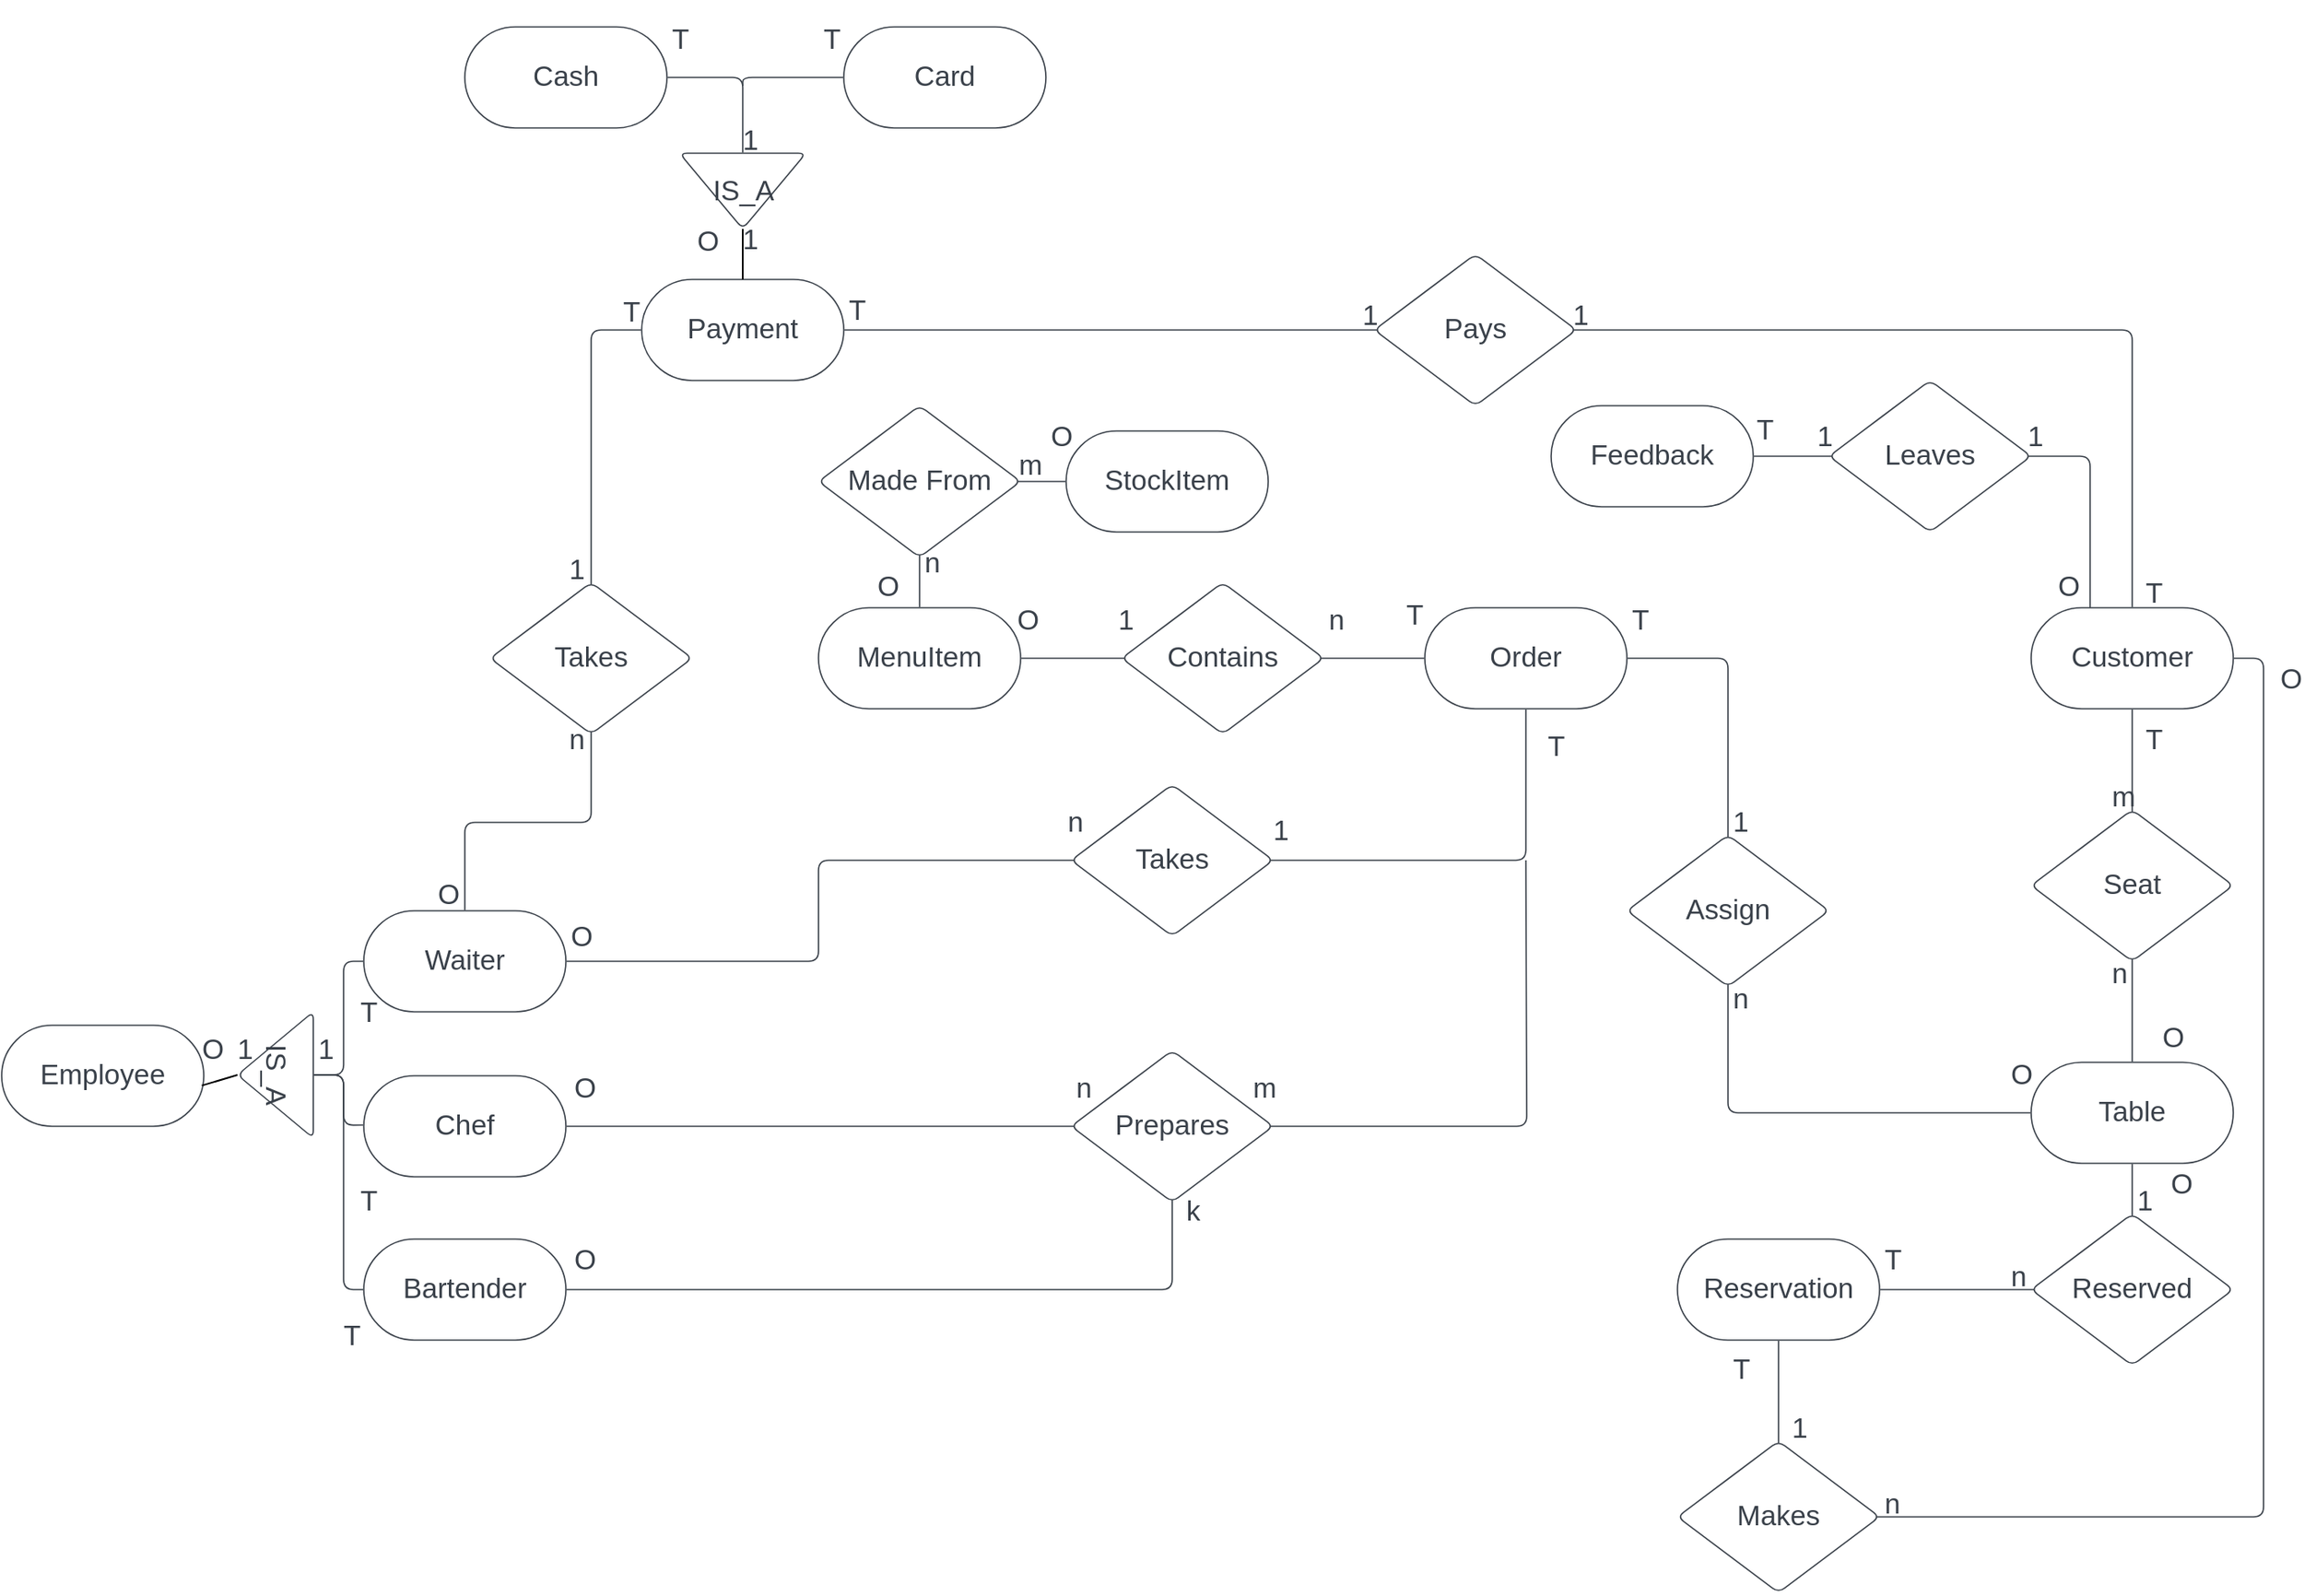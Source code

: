 <mxfile version="21.1.1" type="device">
  <diagram name="Page-1" id="UmS6rFTY6wsE3aGpJzvI">
    <mxGraphModel dx="1679" dy="889" grid="1" gridSize="10" guides="1" tooltips="1" connect="1" arrows="1" fold="1" page="1" pageScale="1" pageWidth="4681" pageHeight="3300" math="0" shadow="0">
      <root>
        <mxCell id="0" />
        <mxCell id="1" parent="0" />
        <mxCell id="S80QuY6IthFkzWMJONJ6-1" value="MenuItem" style="html=1;overflow=block;blockSpacing=1;whiteSpace=wrap;rounded=1;arcSize=50;fontSize=16.7;fontColor=#3a414a;spacing=3.8;strokeColor=#3a414a;strokeOpacity=100;strokeWidth=0.8;lucidId=2_DQPhxuo9Rk;" vertex="1" parent="1">
          <mxGeometry x="495" y="440" width="120" height="60" as="geometry" />
        </mxCell>
        <mxCell id="S80QuY6IthFkzWMJONJ6-2" value="Order" style="html=1;overflow=block;blockSpacing=1;whiteSpace=wrap;rounded=1;arcSize=50;fontSize=16.7;fontColor=#3a414a;spacing=3.8;strokeColor=#3a414a;strokeOpacity=100;strokeWidth=0.8;lucidId=._DQTchEHY8T;" vertex="1" parent="1">
          <mxGeometry x="855" y="440" width="120" height="60" as="geometry" />
        </mxCell>
        <mxCell id="S80QuY6IthFkzWMJONJ6-3" value="Customer" style="html=1;overflow=block;blockSpacing=1;whiteSpace=wrap;rounded=1;arcSize=50;fontSize=16.7;fontColor=#3a414a;spacing=3.8;strokeColor=#3a414a;strokeOpacity=100;strokeWidth=0.8;lucidId=d.DQFNLU6VH_;" vertex="1" parent="1">
          <mxGeometry x="1215" y="440" width="120" height="60" as="geometry" />
        </mxCell>
        <mxCell id="S80QuY6IthFkzWMJONJ6-4" value="Payment" style="html=1;overflow=block;blockSpacing=1;whiteSpace=wrap;rounded=1;arcSize=50;fontSize=16.7;fontColor=#3a414a;spacing=3.8;strokeColor=#3a414a;strokeOpacity=100;strokeWidth=0.8;lucidId=h.DQC96e93he;" vertex="1" parent="1">
          <mxGeometry x="390" y="245" width="120" height="60" as="geometry" />
        </mxCell>
        <mxCell id="S80QuY6IthFkzWMJONJ6-5" value="StockItem" style="html=1;overflow=block;blockSpacing=1;whiteSpace=wrap;rounded=1;arcSize=50;fontSize=16.7;fontColor=#3a414a;spacing=3.8;strokeColor=#3a414a;strokeOpacity=100;strokeWidth=0.8;lucidId=w.DQA-eMq3Mj;" vertex="1" parent="1">
          <mxGeometry x="642" y="335" width="120" height="60" as="geometry" />
        </mxCell>
        <mxCell id="S80QuY6IthFkzWMJONJ6-6" value="Employee" style="html=1;overflow=block;blockSpacing=1;whiteSpace=wrap;rounded=1;arcSize=50;fontSize=16.7;fontColor=#3a414a;spacing=3.8;strokeColor=#3a414a;strokeOpacity=100;strokeWidth=0.8;lucidId=v~DQZz5hIpRH;" vertex="1" parent="1">
          <mxGeometry x="10" y="688" width="120" height="60" as="geometry" />
        </mxCell>
        <mxCell id="S80QuY6IthFkzWMJONJ6-7" value="Table" style="html=1;overflow=block;blockSpacing=1;whiteSpace=wrap;rounded=1;arcSize=50;fontSize=16.7;fontColor=#3a414a;spacing=3.8;strokeColor=#3a414a;strokeOpacity=100;strokeWidth=0.8;lucidId=0bEQs~nstInd;" vertex="1" parent="1">
          <mxGeometry x="1215" y="710" width="120" height="60" as="geometry" />
        </mxCell>
        <mxCell id="S80QuY6IthFkzWMJONJ6-8" value="Seat" style="html=1;overflow=block;blockSpacing=1;whiteSpace=wrap;rhombus;fontSize=16.7;fontColor=#3a414a;spacing=3.8;strokeColor=#3a414a;strokeOpacity=100;rounded=1;absoluteArcSize=1;arcSize=9;strokeWidth=0.8;lucidId=tdEQ4blQY3JG;" vertex="1" parent="1">
          <mxGeometry x="1215" y="560" width="120" height="90" as="geometry" />
        </mxCell>
        <mxCell id="S80QuY6IthFkzWMJONJ6-9" value="" style="html=1;jettySize=18;whiteSpace=wrap;fontSize=13;strokeColor=#3a414a;strokeOpacity=100;strokeWidth=0.8;rounded=1;arcSize=12;edgeStyle=orthogonalEdgeStyle;startArrow=none;endArrow=none;exitX=0.5;exitY=0.988;exitPerimeter=0;entryX=0.5;entryY=-0.006;entryPerimeter=0;lucidId=BdEQRk9umvF-;" edge="1" parent="1" source="S80QuY6IthFkzWMJONJ6-8" target="S80QuY6IthFkzWMJONJ6-7">
          <mxGeometry width="100" height="100" relative="1" as="geometry">
            <Array as="points" />
          </mxGeometry>
        </mxCell>
        <mxCell id="S80QuY6IthFkzWMJONJ6-10" value="" style="html=1;jettySize=18;whiteSpace=wrap;fontSize=13;strokeColor=#3a414a;strokeOpacity=100;strokeWidth=0.8;rounded=1;arcSize=12;edgeStyle=orthogonalEdgeStyle;startArrow=none;endArrow=none;exitX=0.5;exitY=0.012;exitPerimeter=0;entryX=0.5;entryY=1.006;entryPerimeter=0;lucidId=DdEQl_QX19ii;" edge="1" parent="1" source="S80QuY6IthFkzWMJONJ6-8" target="S80QuY6IthFkzWMJONJ6-3">
          <mxGeometry width="100" height="100" relative="1" as="geometry">
            <Array as="points" />
          </mxGeometry>
        </mxCell>
        <mxCell id="S80QuY6IthFkzWMJONJ6-11" value="Assign" style="html=1;overflow=block;blockSpacing=1;whiteSpace=wrap;rhombus;fontSize=16.7;fontColor=#3a414a;spacing=3.8;strokeColor=#3a414a;strokeOpacity=100;rounded=1;absoluteArcSize=1;arcSize=9;strokeWidth=0.8;lucidId=7dEQ_uxUIDBg;" vertex="1" parent="1">
          <mxGeometry x="975" y="575" width="120" height="90" as="geometry" />
        </mxCell>
        <mxCell id="S80QuY6IthFkzWMJONJ6-12" value="" style="html=1;jettySize=18;whiteSpace=wrap;fontSize=13;strokeColor=#3a414a;strokeOpacity=100;strokeWidth=0.8;rounded=1;arcSize=12;edgeStyle=orthogonalEdgeStyle;startArrow=none;endArrow=none;exitX=-0.003;exitY=0.5;exitPerimeter=0;entryX=0.5;entryY=0.988;entryPerimeter=0;lucidId=_dEQQ1A~7qpR;" edge="1" parent="1" source="S80QuY6IthFkzWMJONJ6-7" target="S80QuY6IthFkzWMJONJ6-11">
          <mxGeometry width="100" height="100" relative="1" as="geometry">
            <Array as="points" />
          </mxGeometry>
        </mxCell>
        <mxCell id="S80QuY6IthFkzWMJONJ6-13" value="Contains" style="html=1;overflow=block;blockSpacing=1;whiteSpace=wrap;rhombus;fontSize=16.7;fontColor=#3a414a;spacing=3.8;strokeColor=#3a414a;strokeOpacity=100;rounded=1;absoluteArcSize=1;arcSize=9;strokeWidth=0.8;lucidId=EfEQcmKpIMPb;" vertex="1" parent="1">
          <mxGeometry x="675" y="425" width="120" height="90" as="geometry" />
        </mxCell>
        <mxCell id="S80QuY6IthFkzWMJONJ6-14" value="" style="html=1;jettySize=18;whiteSpace=wrap;fontSize=13;strokeColor=#3a414a;strokeOpacity=100;strokeWidth=0.8;rounded=1;arcSize=12;edgeStyle=orthogonalEdgeStyle;startArrow=none;endArrow=none;exitX=0.016;exitY=0.5;exitPerimeter=0;entryX=1.003;entryY=0.5;entryPerimeter=0;lucidId=NfEQSkgi019_;" edge="1" parent="1" source="S80QuY6IthFkzWMJONJ6-13" target="S80QuY6IthFkzWMJONJ6-1">
          <mxGeometry width="100" height="100" relative="1" as="geometry">
            <Array as="points" />
          </mxGeometry>
        </mxCell>
        <mxCell id="S80QuY6IthFkzWMJONJ6-15" value="" style="html=1;jettySize=18;whiteSpace=wrap;fontSize=13;strokeColor=#3a414a;strokeOpacity=100;strokeWidth=0.8;rounded=1;arcSize=12;edgeStyle=orthogonalEdgeStyle;startArrow=none;endArrow=none;exitX=0.984;exitY=0.5;exitPerimeter=0;entryX=-0.003;entryY=0.5;entryPerimeter=0;lucidId=PfEQSQd2A8I1;" edge="1" parent="1" source="S80QuY6IthFkzWMJONJ6-13" target="S80QuY6IthFkzWMJONJ6-2">
          <mxGeometry width="100" height="100" relative="1" as="geometry">
            <Array as="points" />
          </mxGeometry>
        </mxCell>
        <mxCell id="S80QuY6IthFkzWMJONJ6-16" value="IS_A" style="html=1;overflow=block;blockSpacing=1;whiteSpace=wrap;triangle;direction=south;anchorPointDirection=0;fontSize=16.7;fontColor=#3a414a;spacing=3.8;strokeColor=#3a414a;strokeOpacity=100;rounded=1;absoluteArcSize=1;arcSize=9;rotation=90;strokeWidth=0.8;lucidId=~hEQePkiE7fA;" vertex="1" parent="1">
          <mxGeometry x="135" y="695" width="75" height="45" as="geometry" />
        </mxCell>
        <mxCell id="S80QuY6IthFkzWMJONJ6-17" value="Waiter" style="html=1;overflow=block;blockSpacing=1;whiteSpace=wrap;rounded=1;arcSize=50;fontSize=16.7;fontColor=#3a414a;spacing=3.8;strokeColor=#3a414a;strokeOpacity=100;strokeWidth=0.8;lucidId=BiEQbchatAL5;" vertex="1" parent="1">
          <mxGeometry x="225" y="620" width="120" height="60" as="geometry" />
        </mxCell>
        <mxCell id="S80QuY6IthFkzWMJONJ6-18" value="Chef" style="html=1;overflow=block;blockSpacing=1;whiteSpace=wrap;rounded=1;arcSize=50;fontSize=16.7;fontColor=#3a414a;spacing=3.8;strokeColor=#3a414a;strokeOpacity=100;strokeWidth=0.8;lucidId=UiEQfYF8tl4D;" vertex="1" parent="1">
          <mxGeometry x="225" y="718" width="120" height="60" as="geometry" />
        </mxCell>
        <mxCell id="S80QuY6IthFkzWMJONJ6-19" value="" style="html=1;jettySize=18;whiteSpace=wrap;fontSize=13;strokeColor=#3a414a;strokeOpacity=100;strokeWidth=0.8;rounded=1;arcSize=12;edgeStyle=orthogonalEdgeStyle;startArrow=none;endArrow=none;exitX=0.5;exitY=-0.008;exitPerimeter=0;entryX=-0.003;entryY=0.5;entryPerimeter=0;lucidId=0iEQiev8DkRv;" edge="1" parent="1" source="S80QuY6IthFkzWMJONJ6-16" target="S80QuY6IthFkzWMJONJ6-17">
          <mxGeometry width="100" height="100" relative="1" as="geometry">
            <Array as="points">
              <mxPoint x="213" y="718" />
              <mxPoint x="213" y="650" />
            </Array>
          </mxGeometry>
        </mxCell>
        <mxCell id="S80QuY6IthFkzWMJONJ6-20" value="" style="html=1;jettySize=18;whiteSpace=wrap;fontSize=13;strokeColor=#3a414a;strokeOpacity=100;strokeWidth=0.8;rounded=1;arcSize=12;edgeStyle=orthogonalEdgeStyle;startArrow=none;endArrow=none;exitX=0.5;exitY=-0.008;exitPerimeter=0;entryX=-0.003;entryY=0.488;entryPerimeter=0;lucidId=4iEQh3PGphHI;" edge="1" parent="1" source="S80QuY6IthFkzWMJONJ6-16" target="S80QuY6IthFkzWMJONJ6-18">
          <mxGeometry width="100" height="100" relative="1" as="geometry">
            <Array as="points" />
          </mxGeometry>
        </mxCell>
        <mxCell id="S80QuY6IthFkzWMJONJ6-21" value="Takes" style="html=1;overflow=block;blockSpacing=1;whiteSpace=wrap;rhombus;fontSize=16.7;fontColor=#3a414a;spacing=3.8;strokeColor=#3a414a;strokeOpacity=100;rounded=1;absoluteArcSize=1;arcSize=9;strokeWidth=0.8;lucidId=djEQe-ayFI_I;" vertex="1" parent="1">
          <mxGeometry x="645" y="545" width="120" height="90" as="geometry" />
        </mxCell>
        <mxCell id="S80QuY6IthFkzWMJONJ6-22" value="" style="html=1;jettySize=18;whiteSpace=wrap;fontSize=13;strokeColor=#3a414a;strokeOpacity=100;strokeWidth=0.8;rounded=1;arcSize=12;edgeStyle=orthogonalEdgeStyle;startArrow=none;endArrow=none;exitX=0.984;exitY=0.5;exitPerimeter=0;entryX=0.5;entryY=1.006;entryPerimeter=0;lucidId=mjEQLjNJ.m2A;" edge="1" parent="1" source="S80QuY6IthFkzWMJONJ6-21" target="S80QuY6IthFkzWMJONJ6-2">
          <mxGeometry width="100" height="100" relative="1" as="geometry">
            <Array as="points" />
          </mxGeometry>
        </mxCell>
        <mxCell id="S80QuY6IthFkzWMJONJ6-23" value="" style="html=1;jettySize=18;whiteSpace=wrap;fontSize=13;strokeColor=#3a414a;strokeOpacity=100;strokeWidth=0.8;rounded=1;arcSize=12;edgeStyle=orthogonalEdgeStyle;startArrow=none;endArrow=none;exitX=1.003;exitY=0.5;exitPerimeter=0;entryX=0.016;entryY=0.5;entryPerimeter=0;lucidId=qjEQ~NXmA59S;" edge="1" parent="1" source="S80QuY6IthFkzWMJONJ6-17" target="S80QuY6IthFkzWMJONJ6-21">
          <mxGeometry width="100" height="100" relative="1" as="geometry">
            <Array as="points" />
          </mxGeometry>
        </mxCell>
        <mxCell id="S80QuY6IthFkzWMJONJ6-24" value="Prepares" style="html=1;overflow=block;blockSpacing=1;whiteSpace=wrap;rhombus;fontSize=16.7;fontColor=#3a414a;spacing=3.8;strokeColor=#3a414a;strokeOpacity=100;rounded=1;absoluteArcSize=1;arcSize=9;strokeWidth=0.8;lucidId=xjEQtoVPpX7N;" vertex="1" parent="1">
          <mxGeometry x="645" y="703" width="120" height="90" as="geometry" />
        </mxCell>
        <mxCell id="S80QuY6IthFkzWMJONJ6-25" value="" style="html=1;jettySize=18;whiteSpace=wrap;fontSize=13;strokeColor=#3a414a;strokeOpacity=100;strokeWidth=0.8;rounded=1;arcSize=12;edgeStyle=orthogonalEdgeStyle;startArrow=none;endArrow=none;exitX=1.003;exitY=0.5;exitPerimeter=0;entryX=0.016;entryY=0.5;entryPerimeter=0;lucidId=CjEQ1WQ_Jceo;" edge="1" parent="1" source="S80QuY6IthFkzWMJONJ6-18" target="S80QuY6IthFkzWMJONJ6-24">
          <mxGeometry width="100" height="100" relative="1" as="geometry">
            <Array as="points" />
          </mxGeometry>
        </mxCell>
        <mxCell id="S80QuY6IthFkzWMJONJ6-26" value="" style="html=1;jettySize=18;whiteSpace=wrap;fontSize=13;strokeColor=#3a414a;strokeOpacity=100;strokeWidth=0.8;rounded=1;arcSize=12;edgeStyle=orthogonalEdgeStyle;startArrow=none;endArrow=none;exitX=0.984;exitY=0.5;exitPerimeter=0;lucidId=EjEQ8xeUZs5j;" edge="1" parent="1" source="S80QuY6IthFkzWMJONJ6-24">
          <mxGeometry width="100" height="100" relative="1" as="geometry">
            <Array as="points" />
            <mxPoint x="915" y="590" as="targetPoint" />
          </mxGeometry>
        </mxCell>
        <mxCell id="S80QuY6IthFkzWMJONJ6-27" value="Takes" style="html=1;overflow=block;blockSpacing=1;whiteSpace=wrap;rhombus;fontSize=16.7;fontColor=#3a414a;spacing=3.8;strokeColor=#3a414a;strokeOpacity=100;rounded=1;absoluteArcSize=1;arcSize=9;strokeWidth=0.8;lucidId=YmEQTsb6WZVF;" vertex="1" parent="1">
          <mxGeometry x="300" y="425" width="120" height="90" as="geometry" />
        </mxCell>
        <mxCell id="S80QuY6IthFkzWMJONJ6-28" value="" style="html=1;jettySize=18;whiteSpace=wrap;fontSize=13;strokeColor=#3a414a;strokeOpacity=100;strokeWidth=0.8;rounded=1;arcSize=12;edgeStyle=orthogonalEdgeStyle;startArrow=none;endArrow=none;exitX=0.5;exitY=-0.006;exitPerimeter=0;entryX=0.5;entryY=0.988;entryPerimeter=0;lucidId=9mEQhfkP1P~V;" edge="1" parent="1" source="S80QuY6IthFkzWMJONJ6-17" target="S80QuY6IthFkzWMJONJ6-27">
          <mxGeometry width="100" height="100" relative="1" as="geometry">
            <Array as="points" />
          </mxGeometry>
        </mxCell>
        <mxCell id="S80QuY6IthFkzWMJONJ6-29" value="" style="html=1;jettySize=18;whiteSpace=wrap;fontSize=13;strokeColor=#3a414a;strokeOpacity=100;strokeWidth=0.8;rounded=1;arcSize=12;edgeStyle=orthogonalEdgeStyle;startArrow=none;endArrow=none;exitX=0.5;exitY=0.012;exitPerimeter=0;entryX=-0.003;entryY=0.5;entryPerimeter=0;lucidId=.mEQuOVJLHmQ;" edge="1" parent="1" source="S80QuY6IthFkzWMJONJ6-27" target="S80QuY6IthFkzWMJONJ6-4">
          <mxGeometry width="100" height="100" relative="1" as="geometry">
            <Array as="points" />
          </mxGeometry>
        </mxCell>
        <mxCell id="S80QuY6IthFkzWMJONJ6-30" value="IS_A" style="html=1;overflow=block;blockSpacing=1;whiteSpace=wrap;triangle;direction=south;anchorPointDirection=0;fontSize=16.7;fontColor=#3a414a;spacing=3.8;strokeColor=#3a414a;strokeOpacity=100;rounded=1;absoluteArcSize=1;arcSize=9;strokeWidth=0.8;lucidId=rnEQ-4350Gy2;" vertex="1" parent="1">
          <mxGeometry x="412.5" y="170" width="75" height="45" as="geometry" />
        </mxCell>
        <mxCell id="S80QuY6IthFkzWMJONJ6-31" value="Cash" style="html=1;overflow=block;blockSpacing=1;whiteSpace=wrap;rounded=1;arcSize=50;fontSize=16.7;fontColor=#3a414a;spacing=3.8;strokeColor=#3a414a;strokeOpacity=100;strokeWidth=0.8;lucidId=DnEQ3WOIf4ch;" vertex="1" parent="1">
          <mxGeometry x="285" y="95" width="120" height="60" as="geometry" />
        </mxCell>
        <mxCell id="S80QuY6IthFkzWMJONJ6-32" value="Card" style="html=1;overflow=block;blockSpacing=1;whiteSpace=wrap;rounded=1;arcSize=50;fontSize=16.7;fontColor=#3a414a;spacing=3.8;strokeColor=#3a414a;strokeOpacity=100;strokeWidth=0.8;lucidId=InEQZ8LuFHVg;" vertex="1" parent="1">
          <mxGeometry x="510" y="95" width="120" height="60" as="geometry" />
        </mxCell>
        <mxCell id="S80QuY6IthFkzWMJONJ6-33" value="" style="html=1;jettySize=18;whiteSpace=wrap;fontSize=13;strokeColor=#3a414a;strokeOpacity=100;strokeWidth=0.8;rounded=1;arcSize=12;edgeStyle=orthogonalEdgeStyle;startArrow=none;endArrow=none;exitX=0.5;exitY=-0.008;exitPerimeter=0;entryX=1.003;entryY=0.5;entryPerimeter=0;lucidId=YnEQ~sSrrapf;" edge="1" parent="1" source="S80QuY6IthFkzWMJONJ6-30" target="S80QuY6IthFkzWMJONJ6-31">
          <mxGeometry width="100" height="100" relative="1" as="geometry">
            <Array as="points" />
          </mxGeometry>
        </mxCell>
        <mxCell id="S80QuY6IthFkzWMJONJ6-34" value="" style="html=1;jettySize=18;whiteSpace=wrap;fontSize=13;strokeColor=#3a414a;strokeOpacity=100;strokeWidth=0.8;rounded=1;arcSize=12;edgeStyle=orthogonalEdgeStyle;startArrow=none;endArrow=none;exitX=-0.003;exitY=0.5;exitPerimeter=0;lucidId=2nEQY8VtjMxU;" edge="1" parent="1" source="S80QuY6IthFkzWMJONJ6-32">
          <mxGeometry width="100" height="100" relative="1" as="geometry">
            <Array as="points">
              <mxPoint x="450" y="125" />
            </Array>
            <mxPoint x="450" y="130" as="targetPoint" />
          </mxGeometry>
        </mxCell>
        <mxCell id="S80QuY6IthFkzWMJONJ6-35" value="Pays" style="html=1;overflow=block;blockSpacing=1;whiteSpace=wrap;rhombus;fontSize=16.7;fontColor=#3a414a;spacing=3.8;strokeColor=#3a414a;strokeOpacity=100;rounded=1;absoluteArcSize=1;arcSize=9;strokeWidth=0.8;lucidId=-nEQ.9lkf2ao;" vertex="1" parent="1">
          <mxGeometry x="825" y="230" width="120" height="90" as="geometry" />
        </mxCell>
        <mxCell id="S80QuY6IthFkzWMJONJ6-36" value="" style="html=1;jettySize=18;whiteSpace=wrap;fontSize=13;strokeColor=#3a414a;strokeOpacity=100;strokeWidth=0.8;rounded=1;arcSize=12;edgeStyle=orthogonalEdgeStyle;startArrow=none;endArrow=none;exitX=1.003;exitY=0.5;exitPerimeter=0;entryX=0.016;entryY=0.5;entryPerimeter=0;lucidId=boEQ89w8xpk7;" edge="1" parent="1" source="S80QuY6IthFkzWMJONJ6-4" target="S80QuY6IthFkzWMJONJ6-35">
          <mxGeometry width="100" height="100" relative="1" as="geometry">
            <Array as="points" />
          </mxGeometry>
        </mxCell>
        <mxCell id="S80QuY6IthFkzWMJONJ6-37" value="" style="html=1;jettySize=18;whiteSpace=wrap;fontSize=13;strokeColor=#3a414a;strokeOpacity=100;strokeWidth=0.8;rounded=1;arcSize=12;edgeStyle=orthogonalEdgeStyle;startArrow=none;endArrow=none;exitX=0.984;exitY=0.5;exitPerimeter=0;entryX=0.5;entryY=-0.006;entryPerimeter=0;lucidId=doEQUVg7oRCX;" edge="1" parent="1" source="S80QuY6IthFkzWMJONJ6-35" target="S80QuY6IthFkzWMJONJ6-3">
          <mxGeometry width="100" height="100" relative="1" as="geometry">
            <Array as="points" />
          </mxGeometry>
        </mxCell>
        <mxCell id="S80QuY6IthFkzWMJONJ6-38" value="Made From" style="html=1;overflow=block;blockSpacing=1;whiteSpace=wrap;rhombus;fontSize=16.7;fontColor=#3a414a;spacing=3.8;strokeColor=#3a414a;strokeOpacity=100;rounded=1;absoluteArcSize=1;arcSize=9;strokeWidth=0.8;lucidId=cpEQ1az.Xr4e;" vertex="1" parent="1">
          <mxGeometry x="495" y="320" width="120" height="90" as="geometry" />
        </mxCell>
        <mxCell id="S80QuY6IthFkzWMJONJ6-39" value="" style="html=1;jettySize=18;whiteSpace=wrap;fontSize=13;strokeColor=#3a414a;strokeOpacity=100;strokeWidth=0.8;rounded=1;arcSize=12;edgeStyle=orthogonalEdgeStyle;startArrow=none;endArrow=none;exitX=0.5;exitY=-0.006;exitPerimeter=0;entryX=0.5;entryY=0.988;entryPerimeter=0;lucidId=opEQtXt2rCzO;" edge="1" parent="1" source="S80QuY6IthFkzWMJONJ6-1" target="S80QuY6IthFkzWMJONJ6-38">
          <mxGeometry width="100" height="100" relative="1" as="geometry">
            <Array as="points" />
          </mxGeometry>
        </mxCell>
        <mxCell id="S80QuY6IthFkzWMJONJ6-40" value="Bartender" style="html=1;overflow=block;blockSpacing=1;whiteSpace=wrap;rounded=1;arcSize=50;fontSize=16.7;fontColor=#3a414a;spacing=3.8;strokeColor=#3a414a;strokeOpacity=100;strokeWidth=0.8;lucidId=SqEQ4tKMFJMG;" vertex="1" parent="1">
          <mxGeometry x="225" y="815" width="120" height="60" as="geometry" />
        </mxCell>
        <mxCell id="S80QuY6IthFkzWMJONJ6-41" value="" style="html=1;jettySize=18;whiteSpace=wrap;fontSize=13;strokeColor=#3a414a;strokeOpacity=100;strokeWidth=0.8;rounded=1;arcSize=12;edgeStyle=orthogonalEdgeStyle;startArrow=none;endArrow=none;exitX=-0.003;exitY=0.5;exitPerimeter=0;entryX=0.5;entryY=-0.008;entryPerimeter=0;lucidId=arEQ--NOtVzf;" edge="1" parent="1" source="S80QuY6IthFkzWMJONJ6-40" target="S80QuY6IthFkzWMJONJ6-16">
          <mxGeometry width="100" height="100" relative="1" as="geometry">
            <Array as="points">
              <mxPoint x="213" y="845" />
              <mxPoint x="213" y="718" />
            </Array>
          </mxGeometry>
        </mxCell>
        <mxCell id="S80QuY6IthFkzWMJONJ6-42" value="" style="html=1;jettySize=18;whiteSpace=wrap;fontSize=13;strokeColor=#3a414a;strokeOpacity=100;strokeWidth=0.8;rounded=1;arcSize=12;edgeStyle=orthogonalEdgeStyle;startArrow=none;endArrow=none;exitX=1.003;exitY=0.5;exitPerimeter=0;entryX=0.5;entryY=0.988;entryPerimeter=0;lucidId=lrEQm4e8vdDJ;" edge="1" parent="1" source="S80QuY6IthFkzWMJONJ6-40" target="S80QuY6IthFkzWMJONJ6-24">
          <mxGeometry width="100" height="100" relative="1" as="geometry">
            <Array as="points" />
          </mxGeometry>
        </mxCell>
        <mxCell id="S80QuY6IthFkzWMJONJ6-43" value="" style="html=1;jettySize=18;whiteSpace=wrap;fontSize=13;strokeColor=#3a414a;strokeOpacity=100;strokeWidth=0.8;rounded=1;arcSize=12;edgeStyle=orthogonalEdgeStyle;startArrow=none;endArrow=none;exitX=0.984;exitY=0.5;exitPerimeter=0;entryX=-0.003;entryY=0.5;entryPerimeter=0;lucidId=jvEQdEp-C.QH;" edge="1" parent="1" source="S80QuY6IthFkzWMJONJ6-38" target="S80QuY6IthFkzWMJONJ6-5">
          <mxGeometry width="100" height="100" relative="1" as="geometry">
            <Array as="points" />
          </mxGeometry>
        </mxCell>
        <mxCell id="S80QuY6IthFkzWMJONJ6-44" value="Leaves" style="html=1;overflow=block;blockSpacing=1;whiteSpace=wrap;rhombus;fontSize=16.7;fontColor=#3a414a;spacing=3.8;strokeColor=#3a414a;strokeOpacity=100;rounded=1;absoluteArcSize=1;arcSize=9;strokeWidth=0.8;lucidId=RwEQ_eEorlI8;" vertex="1" parent="1">
          <mxGeometry x="1095" y="305" width="120" height="90" as="geometry" />
        </mxCell>
        <mxCell id="S80QuY6IthFkzWMJONJ6-45" value="Feedback" style="html=1;overflow=block;blockSpacing=1;whiteSpace=wrap;rounded=1;arcSize=50;fontSize=16.7;fontColor=#3a414a;spacing=3.8;strokeColor=#3a414a;strokeOpacity=100;strokeWidth=0.8;lucidId=4wEQ_NHxCIF2;" vertex="1" parent="1">
          <mxGeometry x="930" y="320" width="120" height="60" as="geometry" />
        </mxCell>
        <mxCell id="S80QuY6IthFkzWMJONJ6-46" value="" style="html=1;jettySize=18;whiteSpace=wrap;fontSize=13;strokeColor=#3a414a;strokeOpacity=100;strokeWidth=0.8;rounded=1;arcSize=12;edgeStyle=orthogonalEdgeStyle;startArrow=none;endArrow=none;exitX=0.984;exitY=0.5;exitPerimeter=0;lucidId=WxEQFrm~lbFe;" edge="1" parent="1" source="S80QuY6IthFkzWMJONJ6-44">
          <mxGeometry width="100" height="100" relative="1" as="geometry">
            <Array as="points">
              <mxPoint x="1250" y="350" />
              <mxPoint x="1250" y="440" />
            </Array>
            <mxPoint x="1250" y="440" as="targetPoint" />
          </mxGeometry>
        </mxCell>
        <mxCell id="S80QuY6IthFkzWMJONJ6-47" value="" style="html=1;jettySize=18;whiteSpace=wrap;fontSize=13;strokeColor=#3a414a;strokeOpacity=100;strokeWidth=0.8;rounded=1;arcSize=12;edgeStyle=orthogonalEdgeStyle;startArrow=none;endArrow=none;exitX=0.016;exitY=0.5;exitPerimeter=0;entryX=1.003;entryY=0.5;entryPerimeter=0;lucidId=3xEQVDQOPCme;" edge="1" parent="1" source="S80QuY6IthFkzWMJONJ6-44" target="S80QuY6IthFkzWMJONJ6-45">
          <mxGeometry width="100" height="100" relative="1" as="geometry">
            <Array as="points" />
          </mxGeometry>
        </mxCell>
        <mxCell id="S80QuY6IthFkzWMJONJ6-48" value="1" style="html=1;overflow=block;blockSpacing=1;whiteSpace=wrap;fontSize=16.7;fontColor=#3a414a;spacing=3.8;strokeOpacity=0;fillOpacity=0;rounded=1;absoluteArcSize=1;arcSize=9;fillColor=#ffffff;strokeWidth=0.8;lucidId=syEQALBLiEX-;" vertex="1" parent="1">
          <mxGeometry x="1035" y="545" width="15" height="45" as="geometry" />
        </mxCell>
        <mxCell id="S80QuY6IthFkzWMJONJ6-49" value="n" style="html=1;overflow=block;blockSpacing=1;whiteSpace=wrap;fontSize=16.7;fontColor=#3a414a;spacing=3.8;strokeOpacity=0;fillOpacity=0;rounded=1;absoluteArcSize=1;arcSize=9;fillColor=#ffffff;strokeWidth=0.8;lucidId=GyEQcYIGnGoh;" vertex="1" parent="1">
          <mxGeometry x="1035" y="650" width="15" height="45" as="geometry" />
        </mxCell>
        <mxCell id="S80QuY6IthFkzWMJONJ6-50" value="" style="html=1;jettySize=18;whiteSpace=wrap;fontSize=13;strokeColor=#3a414a;strokeOpacity=100;strokeWidth=0.8;rounded=1;arcSize=12;edgeStyle=orthogonalEdgeStyle;startArrow=none;endArrow=none;exitX=0.5;exitY=0.012;exitPerimeter=0;entryX=1.003;entryY=0.5;entryPerimeter=0;lucidId=4AEQU-j~Hgzy;" edge="1" parent="1" source="S80QuY6IthFkzWMJONJ6-11" target="S80QuY6IthFkzWMJONJ6-2">
          <mxGeometry width="100" height="100" relative="1" as="geometry">
            <Array as="points" />
          </mxGeometry>
        </mxCell>
        <mxCell id="S80QuY6IthFkzWMJONJ6-51" value="Reservation" style="html=1;overflow=block;blockSpacing=1;whiteSpace=wrap;rounded=1;arcSize=50;fontSize=16.7;fontColor=#3a414a;spacing=3.8;strokeColor=#3a414a;strokeOpacity=100;strokeWidth=0.8;lucidId=OBEQtPbvacES;" vertex="1" parent="1">
          <mxGeometry x="1005" y="815" width="120" height="60" as="geometry" />
        </mxCell>
        <mxCell id="S80QuY6IthFkzWMJONJ6-52" value="Reserved" style="html=1;overflow=block;blockSpacing=1;whiteSpace=wrap;rhombus;fontSize=16.7;fontColor=#3a414a;spacing=3.8;strokeColor=#3a414a;strokeOpacity=100;rounded=1;absoluteArcSize=1;arcSize=9;strokeWidth=0.8;lucidId=VBEQIGtRJGZ5;" vertex="1" parent="1">
          <mxGeometry x="1215" y="800" width="120" height="90" as="geometry" />
        </mxCell>
        <mxCell id="S80QuY6IthFkzWMJONJ6-53" value="" style="html=1;jettySize=18;whiteSpace=wrap;fontSize=13;strokeColor=#3a414a;strokeOpacity=100;strokeWidth=0.8;rounded=1;arcSize=12;edgeStyle=orthogonalEdgeStyle;startArrow=none;endArrow=none;exitX=0.5;exitY=1.006;exitPerimeter=0;entryX=0.5;entryY=0.012;entryPerimeter=0;lucidId=ZBEQZ1E1kbt1;" edge="1" parent="1" source="S80QuY6IthFkzWMJONJ6-7" target="S80QuY6IthFkzWMJONJ6-52">
          <mxGeometry width="100" height="100" relative="1" as="geometry">
            <Array as="points" />
          </mxGeometry>
        </mxCell>
        <mxCell id="S80QuY6IthFkzWMJONJ6-54" value="" style="html=1;jettySize=18;whiteSpace=wrap;fontSize=13;strokeColor=#3a414a;strokeOpacity=100;strokeWidth=0.8;rounded=1;arcSize=12;edgeStyle=orthogonalEdgeStyle;startArrow=none;endArrow=none;exitX=1.003;exitY=0.5;exitPerimeter=0;entryX=0.016;entryY=0.5;entryPerimeter=0;lucidId=qCEQkpORyX1c;" edge="1" parent="1" source="S80QuY6IthFkzWMJONJ6-51" target="S80QuY6IthFkzWMJONJ6-52">
          <mxGeometry width="100" height="100" relative="1" as="geometry">
            <Array as="points" />
          </mxGeometry>
        </mxCell>
        <mxCell id="S80QuY6IthFkzWMJONJ6-55" value="Makes" style="html=1;overflow=block;blockSpacing=1;whiteSpace=wrap;rhombus;fontSize=16.7;fontColor=#3a414a;spacing=3.8;strokeColor=#3a414a;strokeOpacity=100;rounded=1;absoluteArcSize=1;arcSize=9;strokeWidth=0.8;lucidId=wCEQsAgM2y~H;" vertex="1" parent="1">
          <mxGeometry x="1005" y="935" width="120" height="90" as="geometry" />
        </mxCell>
        <mxCell id="S80QuY6IthFkzWMJONJ6-56" value="" style="html=1;jettySize=18;whiteSpace=wrap;fontSize=13;strokeColor=#3a414a;strokeOpacity=100;strokeWidth=0.8;rounded=1;arcSize=12;edgeStyle=orthogonalEdgeStyle;startArrow=none;endArrow=none;exitX=1.003;exitY=0.5;exitPerimeter=0;entryX=0.984;entryY=0.5;entryPerimeter=0;lucidId=BCEQsd41lrSG;" edge="1" parent="1" source="S80QuY6IthFkzWMJONJ6-3" target="S80QuY6IthFkzWMJONJ6-55">
          <mxGeometry width="100" height="100" relative="1" as="geometry">
            <Array as="points">
              <mxPoint x="1353" y="470" />
              <mxPoint x="1353" y="980" />
            </Array>
          </mxGeometry>
        </mxCell>
        <mxCell id="S80QuY6IthFkzWMJONJ6-57" value="" style="html=1;jettySize=18;whiteSpace=wrap;fontSize=13;strokeColor=#3a414a;strokeOpacity=100;strokeWidth=0.8;rounded=1;arcSize=12;edgeStyle=orthogonalEdgeStyle;startArrow=none;endArrow=none;exitX=0.5;exitY=0.012;exitPerimeter=0;entryX=0.5;entryY=1.006;entryPerimeter=0;lucidId=CCEQMygc~Qdq;" edge="1" parent="1" source="S80QuY6IthFkzWMJONJ6-55" target="S80QuY6IthFkzWMJONJ6-51">
          <mxGeometry width="100" height="100" relative="1" as="geometry">
            <Array as="points" />
          </mxGeometry>
        </mxCell>
        <mxCell id="S80QuY6IthFkzWMJONJ6-58" value="n" style="html=1;overflow=block;blockSpacing=1;whiteSpace=wrap;fontSize=16.7;fontColor=#3a414a;spacing=3.8;strokeOpacity=0;fillOpacity=0;rounded=1;absoluteArcSize=1;arcSize=9;fillColor=#ffffff;strokeWidth=0.8;lucidId=kEEQ2s.TJrN8;" vertex="1" parent="1">
          <mxGeometry x="1260" y="635" width="15" height="45" as="geometry" />
        </mxCell>
        <mxCell id="S80QuY6IthFkzWMJONJ6-59" value="m" style="html=1;overflow=block;blockSpacing=1;whiteSpace=wrap;fontSize=16.7;fontColor=#3a414a;spacing=3.8;strokeOpacity=0;fillOpacity=0;rounded=1;absoluteArcSize=1;arcSize=9;fillColor=#ffffff;strokeWidth=0.8;lucidId=qEEQJri9x1nm;" vertex="1" parent="1">
          <mxGeometry x="1260" y="530" width="15" height="45" as="geometry" />
        </mxCell>
        <mxCell id="S80QuY6IthFkzWMJONJ6-60" value="1" style="html=1;overflow=block;blockSpacing=1;whiteSpace=wrap;fontSize=16.7;fontColor=#3a414a;spacing=3.8;strokeOpacity=0;fillOpacity=0;rounded=1;absoluteArcSize=1;arcSize=9;fillColor=#ffffff;strokeWidth=0.8;lucidId=eFEQ6EFhVz6b;" vertex="1" parent="1">
          <mxGeometry x="1070" y="905" width="15" height="45" as="geometry" />
        </mxCell>
        <mxCell id="S80QuY6IthFkzWMJONJ6-61" value="n" style="html=1;overflow=block;blockSpacing=1;whiteSpace=wrap;fontSize=16.7;fontColor=#3a414a;spacing=3.8;strokeOpacity=0;fillOpacity=0;rounded=1;absoluteArcSize=1;arcSize=9;fillColor=#ffffff;strokeWidth=0.8;lucidId=kEEQ2s.TJrN8;" vertex="1" parent="1">
          <mxGeometry x="1125" y="950" width="15" height="45" as="geometry" />
        </mxCell>
        <mxCell id="S80QuY6IthFkzWMJONJ6-62" value="n" style="html=1;overflow=block;blockSpacing=1;whiteSpace=wrap;fontSize=16.7;fontColor=#3a414a;spacing=3.8;strokeOpacity=0;fillOpacity=0;rounded=1;absoluteArcSize=1;arcSize=9;fillColor=#ffffff;strokeWidth=0.8;lucidId=kEEQ2s.TJrN8;" vertex="1" parent="1">
          <mxGeometry x="1200" y="815" width="15" height="45" as="geometry" />
        </mxCell>
        <mxCell id="S80QuY6IthFkzWMJONJ6-63" value="1" style="html=1;overflow=block;blockSpacing=1;whiteSpace=wrap;fontSize=16.7;fontColor=#3a414a;spacing=3.8;strokeOpacity=0;fillOpacity=0;rounded=1;absoluteArcSize=1;arcSize=9;fillColor=#ffffff;strokeWidth=0.8;lucidId=eFEQ6EFhVz6b;" vertex="1" parent="1">
          <mxGeometry x="1275" y="770" width="15" height="45" as="geometry" />
        </mxCell>
        <mxCell id="S80QuY6IthFkzWMJONJ6-64" value="1" style="html=1;overflow=block;blockSpacing=1;whiteSpace=wrap;fontSize=16.7;fontColor=#3a414a;spacing=3.8;strokeOpacity=0;fillOpacity=0;rounded=1;absoluteArcSize=1;arcSize=9;fillColor=#ffffff;strokeWidth=0.8;lucidId=syEQALBLiEX-;" vertex="1" parent="1">
          <mxGeometry x="1210" y="316" width="15" height="45" as="geometry" />
        </mxCell>
        <mxCell id="S80QuY6IthFkzWMJONJ6-65" value="1" style="html=1;overflow=block;blockSpacing=1;whiteSpace=wrap;fontSize=16.7;fontColor=#3a414a;spacing=3.8;strokeOpacity=0;fillOpacity=0;rounded=1;absoluteArcSize=1;arcSize=9;fillColor=#ffffff;strokeWidth=0.8;lucidId=syEQALBLiEX-;" vertex="1" parent="1">
          <mxGeometry x="1085" y="316" width="15" height="45" as="geometry" />
        </mxCell>
        <mxCell id="S80QuY6IthFkzWMJONJ6-66" value="1" style="html=1;overflow=block;blockSpacing=1;whiteSpace=wrap;fontSize=16.7;fontColor=#3a414a;spacing=3.8;strokeOpacity=0;fillOpacity=0;rounded=1;absoluteArcSize=1;arcSize=9;fillColor=#ffffff;strokeWidth=0.8;lucidId=syEQALBLiEX-;" vertex="1" parent="1">
          <mxGeometry x="940" y="244" width="15" height="45" as="geometry" />
        </mxCell>
        <mxCell id="S80QuY6IthFkzWMJONJ6-67" value="1" style="html=1;overflow=block;blockSpacing=1;whiteSpace=wrap;fontSize=16.7;fontColor=#3a414a;spacing=3.8;strokeOpacity=0;fillOpacity=0;rounded=1;absoluteArcSize=1;arcSize=9;fillColor=#ffffff;strokeWidth=0.8;lucidId=syEQALBLiEX-;" vertex="1" parent="1">
          <mxGeometry x="815" y="244" width="15" height="45" as="geometry" />
        </mxCell>
        <mxCell id="S80QuY6IthFkzWMJONJ6-68" value="" style="endArrow=none;html=1;rounded=0;entryX=0.5;entryY=1;entryDx=0;entryDy=0;" edge="1" parent="1" source="S80QuY6IthFkzWMJONJ6-4" target="S80QuY6IthFkzWMJONJ6-30">
          <mxGeometry width="50" height="50" relative="1" as="geometry">
            <mxPoint x="400" y="265" as="sourcePoint" />
            <mxPoint x="470" y="220" as="targetPoint" />
            <Array as="points" />
          </mxGeometry>
        </mxCell>
        <mxCell id="S80QuY6IthFkzWMJONJ6-71" value="1" style="html=1;overflow=block;blockSpacing=1;whiteSpace=wrap;fontSize=16.7;fontColor=#3a414a;spacing=3.8;strokeOpacity=0;fillOpacity=0;rounded=1;absoluteArcSize=1;arcSize=9;fillColor=#ffffff;strokeWidth=0.8;lucidId=syEQALBLiEX-;" vertex="1" parent="1">
          <mxGeometry x="447" y="199" width="15" height="45" as="geometry" />
        </mxCell>
        <mxCell id="S80QuY6IthFkzWMJONJ6-72" value="1" style="html=1;overflow=block;blockSpacing=1;whiteSpace=wrap;fontSize=16.7;fontColor=#3a414a;spacing=3.8;strokeOpacity=0;fillOpacity=0;rounded=1;absoluteArcSize=1;arcSize=9;fillColor=#ffffff;strokeWidth=0.8;lucidId=syEQALBLiEX-;" vertex="1" parent="1">
          <mxGeometry x="447" y="140" width="15" height="45" as="geometry" />
        </mxCell>
        <mxCell id="S80QuY6IthFkzWMJONJ6-74" value="n" style="html=1;overflow=block;blockSpacing=1;whiteSpace=wrap;fontSize=16.7;fontColor=#3a414a;spacing=3.8;strokeOpacity=0;fillOpacity=0;rounded=1;absoluteArcSize=1;arcSize=9;fillColor=#ffffff;strokeWidth=0.8;lucidId=kEEQ2s.TJrN8;" vertex="1" parent="1">
          <mxGeometry x="555" y="391" width="15" height="45" as="geometry" />
        </mxCell>
        <mxCell id="S80QuY6IthFkzWMJONJ6-75" value="m" style="html=1;overflow=block;blockSpacing=1;whiteSpace=wrap;fontSize=16.7;fontColor=#3a414a;spacing=3.8;strokeOpacity=0;fillOpacity=0;rounded=1;absoluteArcSize=1;arcSize=9;fillColor=#ffffff;strokeWidth=0.8;lucidId=qEEQJri9x1nm;" vertex="1" parent="1">
          <mxGeometry x="611" y="333" width="15" height="45" as="geometry" />
        </mxCell>
        <mxCell id="S80QuY6IthFkzWMJONJ6-76" value="n" style="html=1;overflow=block;blockSpacing=1;whiteSpace=wrap;fontSize=16.7;fontColor=#3a414a;spacing=3.8;strokeOpacity=0;fillOpacity=0;rounded=1;absoluteArcSize=1;arcSize=9;fillColor=#ffffff;strokeWidth=0.8;lucidId=kEEQ2s.TJrN8;" vertex="1" parent="1">
          <mxGeometry x="795" y="425" width="15" height="45" as="geometry" />
        </mxCell>
        <mxCell id="S80QuY6IthFkzWMJONJ6-77" value="1" style="html=1;overflow=block;blockSpacing=1;whiteSpace=wrap;fontSize=16.7;fontColor=#3a414a;spacing=3.8;strokeOpacity=0;fillOpacity=0;rounded=1;absoluteArcSize=1;arcSize=9;fillColor=#ffffff;strokeWidth=0.8;lucidId=syEQALBLiEX-;" vertex="1" parent="1">
          <mxGeometry x="670" y="425" width="15" height="45" as="geometry" />
        </mxCell>
        <mxCell id="S80QuY6IthFkzWMJONJ6-78" value="n" style="html=1;overflow=block;blockSpacing=1;whiteSpace=wrap;fontSize=16.7;fontColor=#3a414a;spacing=3.8;strokeOpacity=0;fillOpacity=0;rounded=1;absoluteArcSize=1;arcSize=9;fillColor=#ffffff;strokeWidth=0.8;lucidId=syEQALBLiEX-;" vertex="1" parent="1">
          <mxGeometry x="640" y="545" width="15" height="45" as="geometry" />
        </mxCell>
        <mxCell id="S80QuY6IthFkzWMJONJ6-79" value="1" style="html=1;overflow=block;blockSpacing=1;whiteSpace=wrap;fontSize=16.7;fontColor=#3a414a;spacing=3.8;strokeOpacity=0;fillOpacity=0;rounded=1;absoluteArcSize=1;arcSize=9;fillColor=#ffffff;strokeWidth=0.8;lucidId=syEQALBLiEX-;" vertex="1" parent="1">
          <mxGeometry x="762" y="550" width="15" height="45" as="geometry" />
        </mxCell>
        <mxCell id="S80QuY6IthFkzWMJONJ6-80" value="m" style="html=1;overflow=block;blockSpacing=1;whiteSpace=wrap;fontSize=16.7;fontColor=#3a414a;spacing=3.8;strokeOpacity=0;fillOpacity=0;rounded=1;absoluteArcSize=1;arcSize=9;fillColor=#ffffff;strokeWidth=0.8;lucidId=syEQALBLiEX-;" vertex="1" parent="1">
          <mxGeometry x="750" y="703" width="15" height="45" as="geometry" />
        </mxCell>
        <mxCell id="S80QuY6IthFkzWMJONJ6-81" value="n" style="html=1;overflow=block;blockSpacing=1;whiteSpace=wrap;fontSize=16.7;fontColor=#3a414a;spacing=3.8;strokeOpacity=0;fillOpacity=0;rounded=1;absoluteArcSize=1;arcSize=9;fillColor=#ffffff;strokeWidth=0.8;lucidId=syEQALBLiEX-;" vertex="1" parent="1">
          <mxGeometry x="645" y="703" width="15" height="45" as="geometry" />
        </mxCell>
        <mxCell id="S80QuY6IthFkzWMJONJ6-82" value="k" style="html=1;overflow=block;blockSpacing=1;whiteSpace=wrap;fontSize=16.7;fontColor=#3a414a;spacing=3.8;strokeOpacity=0;fillOpacity=0;rounded=1;absoluteArcSize=1;arcSize=9;fillColor=#ffffff;strokeWidth=0.8;lucidId=syEQALBLiEX-;" vertex="1" parent="1">
          <mxGeometry x="710" y="776" width="15" height="45" as="geometry" />
        </mxCell>
        <mxCell id="S80QuY6IthFkzWMJONJ6-83" value="n" style="html=1;overflow=block;blockSpacing=1;whiteSpace=wrap;fontSize=16.7;fontColor=#3a414a;spacing=3.8;strokeOpacity=0;fillOpacity=0;rounded=1;absoluteArcSize=1;arcSize=9;fillColor=#ffffff;strokeWidth=0.8;lucidId=syEQALBLiEX-;" vertex="1" parent="1">
          <mxGeometry x="344" y="496" width="15" height="45" as="geometry" />
        </mxCell>
        <mxCell id="S80QuY6IthFkzWMJONJ6-84" value="1" style="html=1;overflow=block;blockSpacing=1;whiteSpace=wrap;fontSize=16.7;fontColor=#3a414a;spacing=3.8;strokeOpacity=0;fillOpacity=0;rounded=1;absoluteArcSize=1;arcSize=9;fillColor=#ffffff;strokeWidth=0.8;lucidId=syEQALBLiEX-;" vertex="1" parent="1">
          <mxGeometry x="344" y="395" width="15" height="45" as="geometry" />
        </mxCell>
        <mxCell id="S80QuY6IthFkzWMJONJ6-85" value="1" style="html=1;overflow=block;blockSpacing=1;whiteSpace=wrap;fontSize=16.7;fontColor=#3a414a;spacing=3.8;strokeOpacity=0;fillOpacity=0;rounded=1;absoluteArcSize=1;arcSize=9;fillColor=#ffffff;strokeWidth=0.8;lucidId=syEQALBLiEX-;" vertex="1" parent="1">
          <mxGeometry x="147" y="680" width="15" height="45" as="geometry" />
        </mxCell>
        <mxCell id="S80QuY6IthFkzWMJONJ6-86" value="" style="endArrow=none;html=1;rounded=0;exitX=0.99;exitY=0.597;exitDx=0;exitDy=0;exitPerimeter=0;entryX=0.5;entryY=1;entryDx=0;entryDy=0;" edge="1" parent="1" source="S80QuY6IthFkzWMJONJ6-6" target="S80QuY6IthFkzWMJONJ6-16">
          <mxGeometry width="50" height="50" relative="1" as="geometry">
            <mxPoint x="130" y="730" as="sourcePoint" />
            <mxPoint x="180" y="680" as="targetPoint" />
          </mxGeometry>
        </mxCell>
        <mxCell id="S80QuY6IthFkzWMJONJ6-87" value="1" style="html=1;overflow=block;blockSpacing=1;whiteSpace=wrap;fontSize=16.7;fontColor=#3a414a;spacing=3.8;strokeOpacity=0;fillOpacity=0;rounded=1;absoluteArcSize=1;arcSize=9;fillColor=#ffffff;strokeWidth=0.8;lucidId=syEQALBLiEX-;" vertex="1" parent="1">
          <mxGeometry x="195" y="680" width="15" height="45" as="geometry" />
        </mxCell>
        <mxCell id="S80QuY6IthFkzWMJONJ6-88" value="T" style="html=1;overflow=block;blockSpacing=1;whiteSpace=wrap;fontSize=16.7;fontColor=#3a414a;spacing=3.8;strokeOpacity=0;fillOpacity=0;rounded=1;absoluteArcSize=1;arcSize=9;fillColor=#ffffff;strokeWidth=0.8;lucidId=syEQALBLiEX-;" vertex="1" parent="1">
          <mxGeometry x="1280" y="409" width="15" height="45" as="geometry" />
        </mxCell>
        <mxCell id="S80QuY6IthFkzWMJONJ6-89" value="T" style="html=1;overflow=block;blockSpacing=1;whiteSpace=wrap;fontSize=16.7;fontColor=#3a414a;spacing=3.8;strokeOpacity=0;fillOpacity=0;rounded=1;absoluteArcSize=1;arcSize=9;fillColor=#ffffff;strokeWidth=0.8;lucidId=syEQALBLiEX-;" vertex="1" parent="1">
          <mxGeometry x="510" y="241" width="15" height="45" as="geometry" />
        </mxCell>
        <mxCell id="S80QuY6IthFkzWMJONJ6-90" value="O" style="html=1;overflow=block;blockSpacing=1;whiteSpace=wrap;fontSize=16.7;fontColor=#3a414a;spacing=3.8;strokeOpacity=0;fillOpacity=0;rounded=1;absoluteArcSize=1;arcSize=9;fillColor=#ffffff;strokeWidth=0.8;lucidId=syEQALBLiEX-;" vertex="1" parent="1">
          <mxGeometry x="420" y="200" width="15" height="45" as="geometry" />
        </mxCell>
        <mxCell id="S80QuY6IthFkzWMJONJ6-91" value="T" style="html=1;overflow=block;blockSpacing=1;whiteSpace=wrap;fontSize=16.7;fontColor=#3a414a;spacing=3.8;strokeOpacity=0;fillOpacity=0;rounded=1;absoluteArcSize=1;arcSize=9;fillColor=#ffffff;strokeWidth=0.8;lucidId=syEQALBLiEX-;" vertex="1" parent="1">
          <mxGeometry x="495" y="80" width="15" height="45" as="geometry" />
        </mxCell>
        <mxCell id="S80QuY6IthFkzWMJONJ6-92" value="T" style="html=1;overflow=block;blockSpacing=1;whiteSpace=wrap;fontSize=16.7;fontColor=#3a414a;spacing=3.8;strokeOpacity=0;fillOpacity=0;rounded=1;absoluteArcSize=1;arcSize=9;fillColor=#ffffff;strokeWidth=0.8;lucidId=syEQALBLiEX-;" vertex="1" parent="1">
          <mxGeometry x="405" y="80" width="15" height="45" as="geometry" />
        </mxCell>
        <mxCell id="S80QuY6IthFkzWMJONJ6-93" value="T" style="html=1;overflow=block;blockSpacing=1;whiteSpace=wrap;fontSize=16.7;fontColor=#3a414a;spacing=3.8;strokeOpacity=0;fillOpacity=0;rounded=1;absoluteArcSize=1;arcSize=9;fillColor=#ffffff;strokeWidth=0.8;lucidId=syEQALBLiEX-;" vertex="1" parent="1">
          <mxGeometry x="376" y="242" width="15" height="45" as="geometry" />
        </mxCell>
        <mxCell id="S80QuY6IthFkzWMJONJ6-94" value="O" style="html=1;overflow=block;blockSpacing=1;whiteSpace=wrap;fontSize=16.7;fontColor=#3a414a;spacing=3.8;strokeOpacity=0;fillOpacity=0;rounded=1;absoluteArcSize=1;arcSize=9;fillColor=#ffffff;strokeWidth=0.8;lucidId=syEQALBLiEX-;" vertex="1" parent="1">
          <mxGeometry x="266" y="588" width="15" height="45" as="geometry" />
        </mxCell>
        <mxCell id="S80QuY6IthFkzWMJONJ6-95" value="O" style="html=1;overflow=block;blockSpacing=1;whiteSpace=wrap;fontSize=16.7;fontColor=#3a414a;spacing=3.8;strokeOpacity=0;fillOpacity=0;rounded=1;absoluteArcSize=1;arcSize=9;fillColor=#ffffff;strokeWidth=0.8;lucidId=syEQALBLiEX-;" vertex="1" parent="1">
          <mxGeometry x="126" y="680" width="15" height="45" as="geometry" />
        </mxCell>
        <mxCell id="S80QuY6IthFkzWMJONJ6-96" value="T" style="html=1;overflow=block;blockSpacing=1;whiteSpace=wrap;fontSize=16.7;fontColor=#3a414a;spacing=3.8;strokeOpacity=0;fillOpacity=0;rounded=1;absoluteArcSize=1;arcSize=9;fillColor=#ffffff;strokeWidth=0.8;lucidId=syEQALBLiEX-;" vertex="1" parent="1">
          <mxGeometry x="220" y="658" width="15" height="45" as="geometry" />
        </mxCell>
        <mxCell id="S80QuY6IthFkzWMJONJ6-97" value="T" style="html=1;overflow=block;blockSpacing=1;whiteSpace=wrap;fontSize=16.7;fontColor=#3a414a;spacing=3.8;strokeOpacity=0;fillOpacity=0;rounded=1;absoluteArcSize=1;arcSize=9;fillColor=#ffffff;strokeWidth=0.8;lucidId=syEQALBLiEX-;" vertex="1" parent="1">
          <mxGeometry x="220" y="770" width="15" height="45" as="geometry" />
        </mxCell>
        <mxCell id="S80QuY6IthFkzWMJONJ6-98" value="T" style="html=1;overflow=block;blockSpacing=1;whiteSpace=wrap;fontSize=16.7;fontColor=#3a414a;spacing=3.8;strokeOpacity=0;fillOpacity=0;rounded=1;absoluteArcSize=1;arcSize=9;fillColor=#ffffff;strokeWidth=0.8;lucidId=syEQALBLiEX-;" vertex="1" parent="1">
          <mxGeometry x="210" y="850" width="15" height="45" as="geometry" />
        </mxCell>
        <mxCell id="S80QuY6IthFkzWMJONJ6-99" value="O" style="html=1;overflow=block;blockSpacing=1;whiteSpace=wrap;fontSize=16.7;fontColor=#3a414a;spacing=3.8;strokeOpacity=0;fillOpacity=0;rounded=1;absoluteArcSize=1;arcSize=9;fillColor=#ffffff;strokeWidth=0.8;lucidId=syEQALBLiEX-;" vertex="1" parent="1">
          <mxGeometry x="347" y="703" width="15" height="45" as="geometry" />
        </mxCell>
        <mxCell id="S80QuY6IthFkzWMJONJ6-100" value="T" style="html=1;overflow=block;blockSpacing=1;whiteSpace=wrap;fontSize=16.7;fontColor=#3a414a;spacing=3.8;strokeOpacity=0;fillOpacity=0;rounded=1;absoluteArcSize=1;arcSize=9;fillColor=#ffffff;strokeWidth=0.8;lucidId=syEQALBLiEX-;" vertex="1" parent="1">
          <mxGeometry x="925" y="500" width="15" height="45" as="geometry" />
        </mxCell>
        <mxCell id="S80QuY6IthFkzWMJONJ6-101" value="O" style="html=1;overflow=block;blockSpacing=1;whiteSpace=wrap;fontSize=16.7;fontColor=#3a414a;spacing=3.8;strokeOpacity=0;fillOpacity=0;rounded=1;absoluteArcSize=1;arcSize=9;fillColor=#ffffff;strokeWidth=0.8;lucidId=syEQALBLiEX-;" vertex="1" parent="1">
          <mxGeometry x="345" y="613" width="15" height="45" as="geometry" />
        </mxCell>
        <mxCell id="S80QuY6IthFkzWMJONJ6-103" value="O" style="html=1;overflow=block;blockSpacing=1;whiteSpace=wrap;fontSize=16.7;fontColor=#3a414a;spacing=3.8;strokeOpacity=0;fillOpacity=0;rounded=1;absoluteArcSize=1;arcSize=9;fillColor=#ffffff;strokeWidth=0.8;lucidId=syEQALBLiEX-;" vertex="1" parent="1">
          <mxGeometry x="347" y="805" width="15" height="45" as="geometry" />
        </mxCell>
        <mxCell id="S80QuY6IthFkzWMJONJ6-104" value="O" style="html=1;overflow=block;blockSpacing=1;whiteSpace=wrap;fontSize=16.7;fontColor=#3a414a;spacing=3.8;strokeOpacity=0;fillOpacity=0;rounded=1;absoluteArcSize=1;arcSize=9;fillColor=#ffffff;strokeWidth=0.8;lucidId=syEQALBLiEX-;" vertex="1" parent="1">
          <mxGeometry x="527" y="405" width="15" height="45" as="geometry" />
        </mxCell>
        <mxCell id="S80QuY6IthFkzWMJONJ6-105" value="O" style="html=1;overflow=block;blockSpacing=1;whiteSpace=wrap;fontSize=16.7;fontColor=#3a414a;spacing=3.8;strokeOpacity=0;fillOpacity=0;rounded=1;absoluteArcSize=1;arcSize=9;fillColor=#ffffff;strokeWidth=0.8;lucidId=syEQALBLiEX-;" vertex="1" parent="1">
          <mxGeometry x="630" y="316" width="15" height="45" as="geometry" />
        </mxCell>
        <mxCell id="S80QuY6IthFkzWMJONJ6-106" value="O" style="html=1;overflow=block;blockSpacing=1;whiteSpace=wrap;fontSize=16.7;fontColor=#3a414a;spacing=3.8;strokeOpacity=0;fillOpacity=0;rounded=1;absoluteArcSize=1;arcSize=9;fillColor=#ffffff;strokeWidth=0.8;lucidId=syEQALBLiEX-;" vertex="1" parent="1">
          <mxGeometry x="610" y="425" width="15" height="45" as="geometry" />
        </mxCell>
        <mxCell id="S80QuY6IthFkzWMJONJ6-107" value="T" style="html=1;overflow=block;blockSpacing=1;whiteSpace=wrap;fontSize=16.7;fontColor=#3a414a;spacing=3.8;strokeOpacity=0;fillOpacity=0;rounded=1;absoluteArcSize=1;arcSize=9;fillColor=#ffffff;strokeWidth=0.8;lucidId=syEQALBLiEX-;" vertex="1" parent="1">
          <mxGeometry x="841" y="422" width="15" height="45" as="geometry" />
        </mxCell>
        <mxCell id="S80QuY6IthFkzWMJONJ6-108" value="T" style="html=1;overflow=block;blockSpacing=1;whiteSpace=wrap;fontSize=16.7;fontColor=#3a414a;spacing=3.8;strokeOpacity=0;fillOpacity=0;rounded=1;absoluteArcSize=1;arcSize=9;fillColor=#ffffff;strokeWidth=0.8;lucidId=syEQALBLiEX-;" vertex="1" parent="1">
          <mxGeometry x="975" y="425" width="15" height="45" as="geometry" />
        </mxCell>
        <mxCell id="S80QuY6IthFkzWMJONJ6-109" value="O" style="html=1;overflow=block;blockSpacing=1;whiteSpace=wrap;fontSize=16.7;fontColor=#3a414a;spacing=3.8;strokeOpacity=0;fillOpacity=0;rounded=1;absoluteArcSize=1;arcSize=9;fillColor=#ffffff;strokeWidth=0.8;lucidId=syEQALBLiEX-;" vertex="1" parent="1">
          <mxGeometry x="1200" y="695" width="15" height="45" as="geometry" />
        </mxCell>
        <mxCell id="S80QuY6IthFkzWMJONJ6-110" value="O" style="html=1;overflow=block;blockSpacing=1;whiteSpace=wrap;fontSize=16.7;fontColor=#3a414a;spacing=3.8;strokeOpacity=0;fillOpacity=0;rounded=1;absoluteArcSize=1;arcSize=9;fillColor=#ffffff;strokeWidth=0.8;lucidId=syEQALBLiEX-;" vertex="1" parent="1">
          <mxGeometry x="1290" y="673" width="15" height="45" as="geometry" />
        </mxCell>
        <mxCell id="S80QuY6IthFkzWMJONJ6-111" value="T" style="html=1;overflow=block;blockSpacing=1;whiteSpace=wrap;fontSize=16.7;fontColor=#3a414a;spacing=3.8;strokeOpacity=0;fillOpacity=0;rounded=1;absoluteArcSize=1;arcSize=9;fillColor=#ffffff;strokeWidth=0.8;lucidId=syEQALBLiEX-;" vertex="1" parent="1">
          <mxGeometry x="1280" y="496" width="15" height="45" as="geometry" />
        </mxCell>
        <mxCell id="S80QuY6IthFkzWMJONJ6-112" value="O" style="html=1;overflow=block;blockSpacing=1;whiteSpace=wrap;fontSize=16.7;fontColor=#3a414a;spacing=3.8;strokeOpacity=0;fillOpacity=0;rounded=1;absoluteArcSize=1;arcSize=9;fillColor=#ffffff;strokeWidth=0.8;lucidId=syEQALBLiEX-;" vertex="1" parent="1">
          <mxGeometry x="1295" y="760" width="15" height="45" as="geometry" />
        </mxCell>
        <mxCell id="S80QuY6IthFkzWMJONJ6-113" value="T" style="html=1;overflow=block;blockSpacing=1;whiteSpace=wrap;fontSize=16.7;fontColor=#3a414a;spacing=3.8;strokeOpacity=0;fillOpacity=0;rounded=1;absoluteArcSize=1;arcSize=9;fillColor=#ffffff;strokeWidth=0.8;lucidId=syEQALBLiEX-;" vertex="1" parent="1">
          <mxGeometry x="1125" y="805" width="15" height="45" as="geometry" />
        </mxCell>
        <mxCell id="S80QuY6IthFkzWMJONJ6-114" value="O" style="html=1;overflow=block;blockSpacing=1;whiteSpace=wrap;fontSize=16.7;fontColor=#3a414a;spacing=3.8;strokeOpacity=0;fillOpacity=0;rounded=1;absoluteArcSize=1;arcSize=9;fillColor=#ffffff;strokeWidth=0.8;lucidId=syEQALBLiEX-;" vertex="1" parent="1">
          <mxGeometry x="1360" y="460" width="15" height="45" as="geometry" />
        </mxCell>
        <mxCell id="S80QuY6IthFkzWMJONJ6-115" value="T" style="html=1;overflow=block;blockSpacing=1;whiteSpace=wrap;fontSize=16.7;fontColor=#3a414a;spacing=3.8;strokeOpacity=0;fillOpacity=0;rounded=1;absoluteArcSize=1;arcSize=9;fillColor=#ffffff;strokeWidth=0.8;lucidId=syEQALBLiEX-;" vertex="1" parent="1">
          <mxGeometry x="1035" y="870" width="15" height="45" as="geometry" />
        </mxCell>
        <mxCell id="S80QuY6IthFkzWMJONJ6-116" value="O" style="html=1;overflow=block;blockSpacing=1;whiteSpace=wrap;fontSize=16.7;fontColor=#3a414a;spacing=3.8;strokeOpacity=0;fillOpacity=0;rounded=1;absoluteArcSize=1;arcSize=9;fillColor=#ffffff;strokeWidth=0.8;lucidId=syEQALBLiEX-;" vertex="1" parent="1">
          <mxGeometry x="1228" y="405" width="15" height="45" as="geometry" />
        </mxCell>
        <mxCell id="S80QuY6IthFkzWMJONJ6-119" value="T" style="html=1;overflow=block;blockSpacing=1;whiteSpace=wrap;fontSize=16.7;fontColor=#3a414a;spacing=3.8;strokeOpacity=0;fillOpacity=0;rounded=1;absoluteArcSize=1;arcSize=9;fillColor=#ffffff;strokeWidth=0.8;lucidId=syEQALBLiEX-;" vertex="1" parent="1">
          <mxGeometry x="1049" y="312" width="15" height="45" as="geometry" />
        </mxCell>
      </root>
    </mxGraphModel>
  </diagram>
</mxfile>
